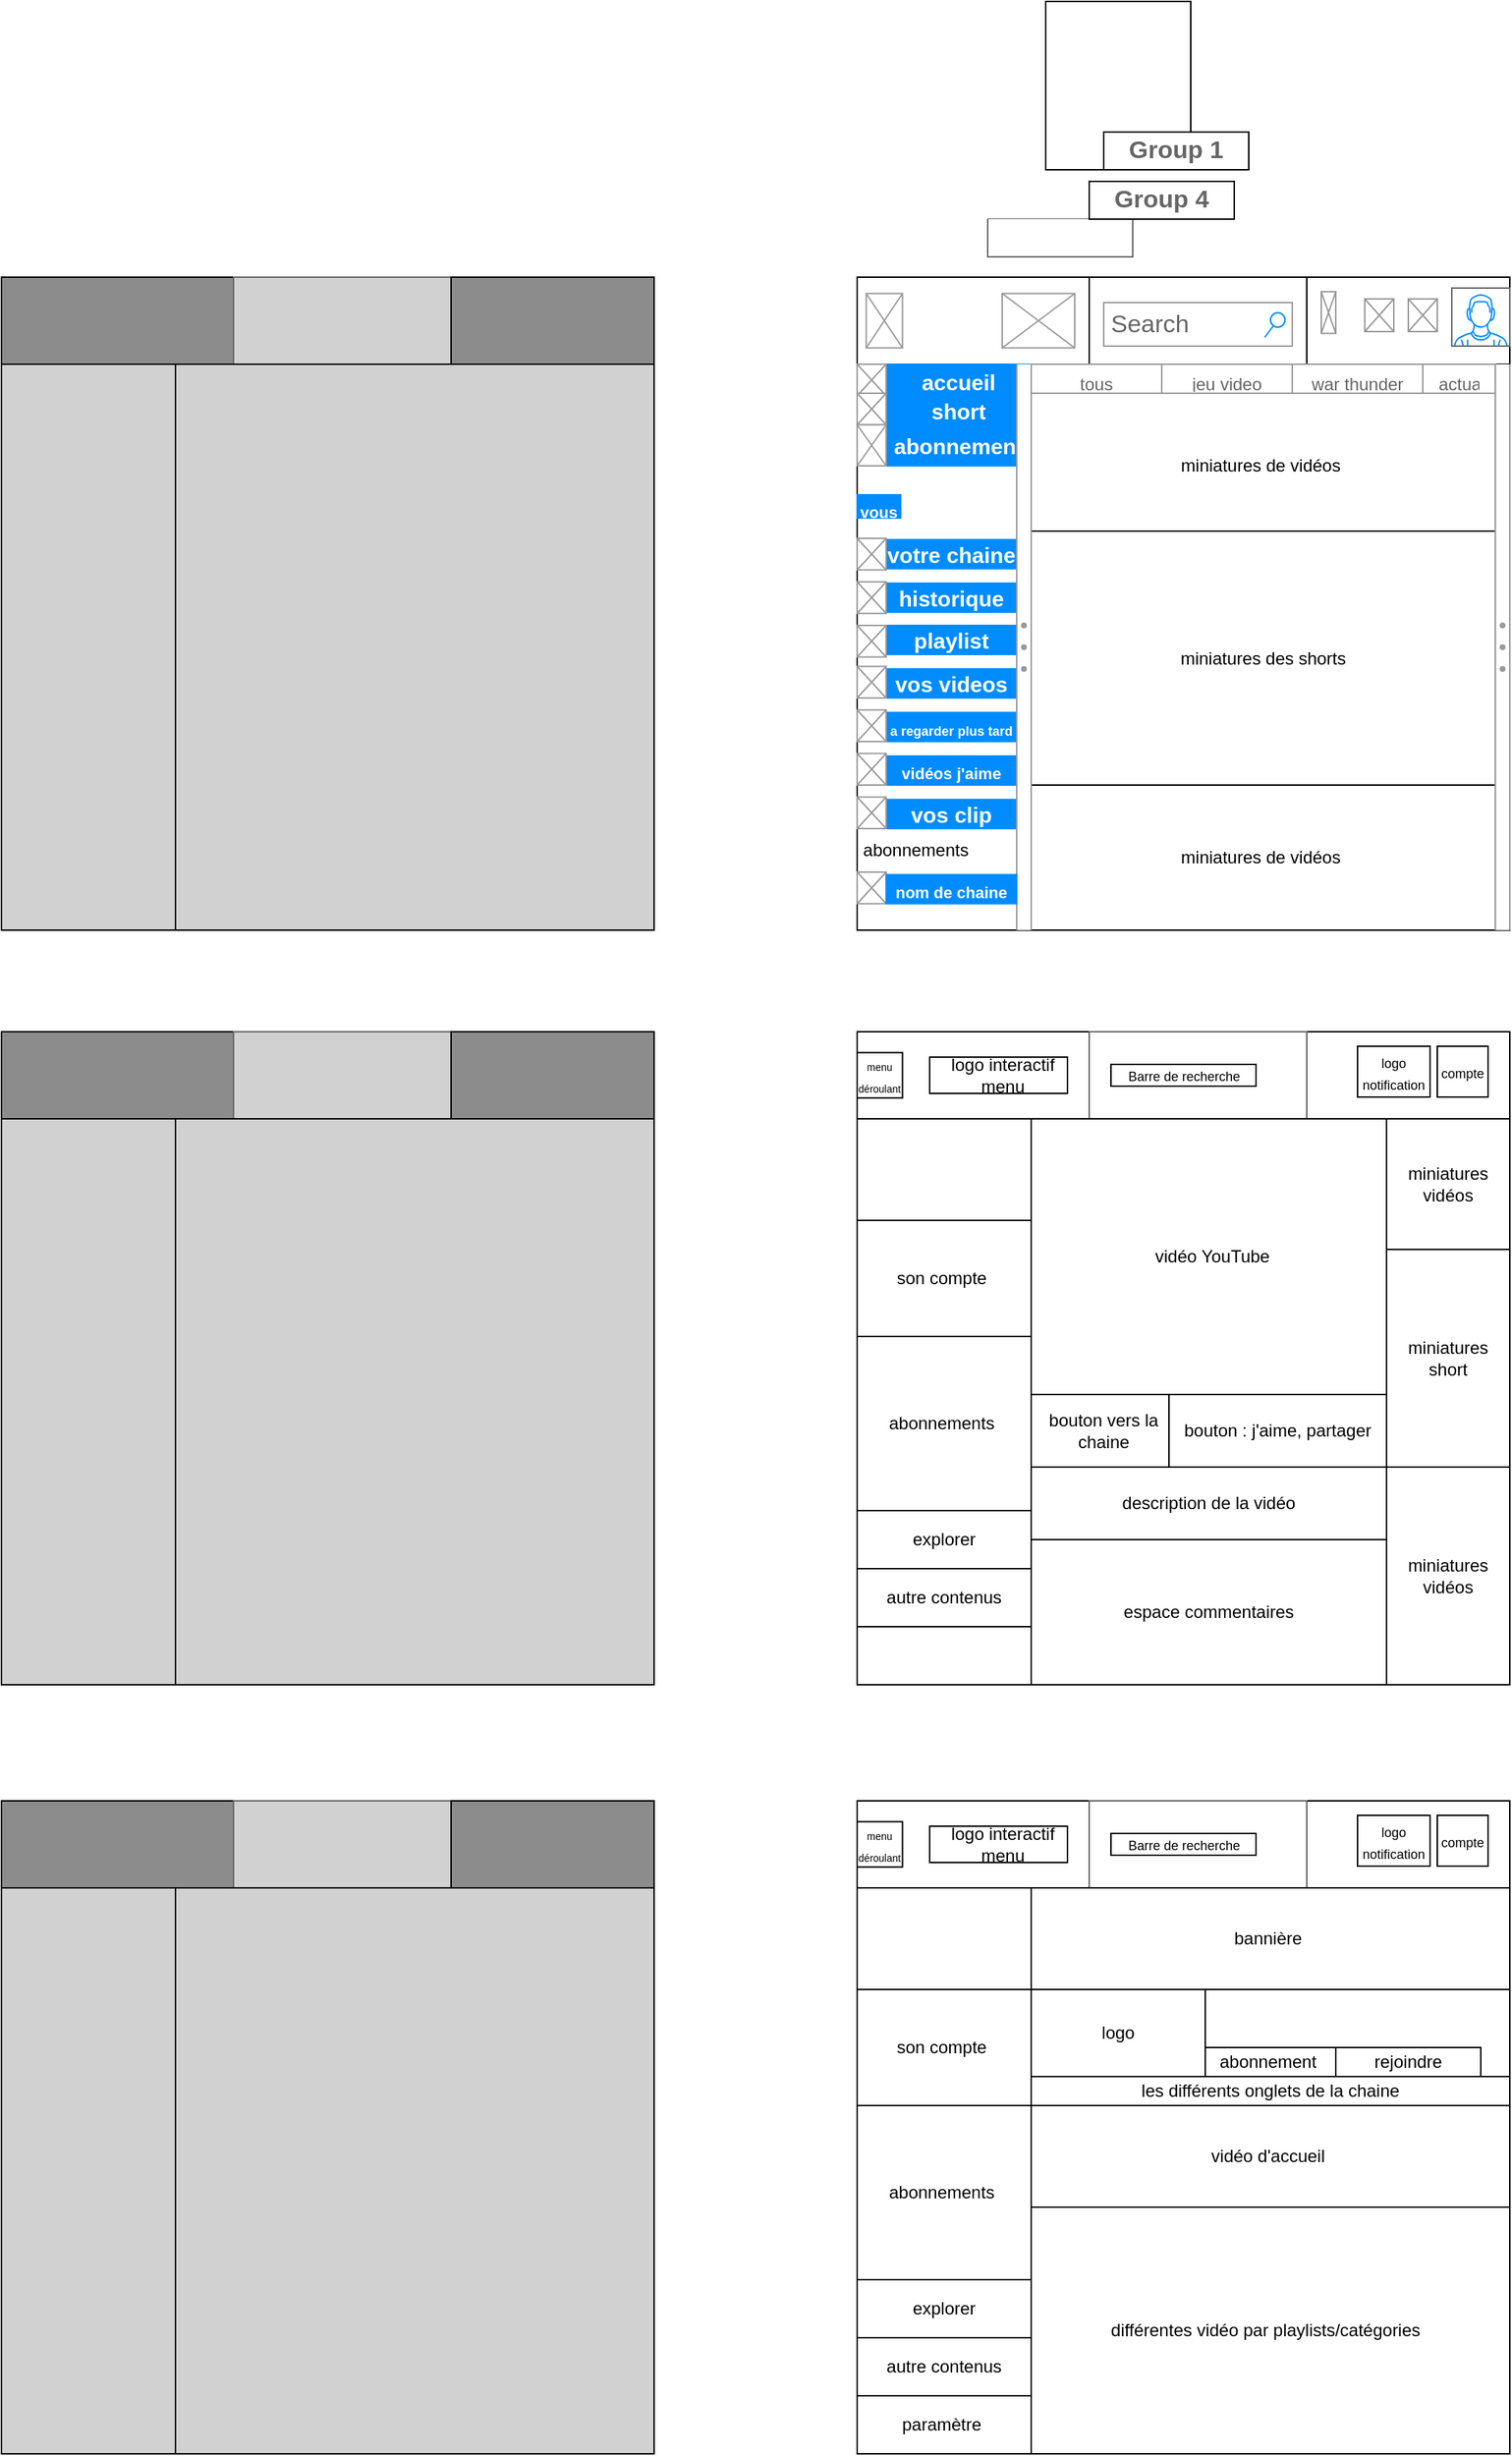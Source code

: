 <mxfile version="24.7.14">
  <diagram name="Page-1" id="2QMQMIxGHD4lNl_RSzvD">
    <mxGraphModel dx="1510" dy="1524" grid="1" gridSize="10" guides="1" tooltips="1" connect="1" arrows="1" fold="1" page="1" pageScale="1" pageWidth="827" pageHeight="1169" math="0" shadow="0">
      <root>
        <mxCell id="0" />
        <mxCell id="1" parent="0" />
        <mxCell id="LP4Zm8nX6KeP2Kf99gxL-1" value="" style="whiteSpace=wrap;html=1;aspect=fixed;" parent="1" vertex="1">
          <mxGeometry x="-800" y="30" width="450" height="450" as="geometry" />
        </mxCell>
        <mxCell id="LP4Zm8nX6KeP2Kf99gxL-2" value="" style="rounded=0;whiteSpace=wrap;html=1;gradientColor=none;fillColor=#D1D1D1;" parent="1" vertex="1">
          <mxGeometry x="-800" y="90" width="120" height="390" as="geometry" />
        </mxCell>
        <mxCell id="LP4Zm8nX6KeP2Kf99gxL-5" value="" style="rounded=0;whiteSpace=wrap;html=1;fillColor=#8C8C8C;" parent="1" vertex="1">
          <mxGeometry x="-800" y="30" width="160" height="60" as="geometry" />
        </mxCell>
        <mxCell id="LP4Zm8nX6KeP2Kf99gxL-6" value="" style="rounded=0;whiteSpace=wrap;html=1;fillColor=#D1D1D1;fontColor=#333333;strokeColor=#666666;" parent="1" vertex="1">
          <mxGeometry x="-640" y="30" width="150" height="60" as="geometry" />
        </mxCell>
        <mxCell id="LP4Zm8nX6KeP2Kf99gxL-7" value="" style="rounded=0;whiteSpace=wrap;html=1;fillColor=#8C8C8C;" parent="1" vertex="1">
          <mxGeometry x="-490" y="30" width="140" height="60" as="geometry" />
        </mxCell>
        <mxCell id="LP4Zm8nX6KeP2Kf99gxL-11" value="" style="rounded=0;whiteSpace=wrap;html=1;rotation=90;fillColor=#D1D1D1;" parent="1" vertex="1">
          <mxGeometry x="-710" y="120" width="390" height="330" as="geometry" />
        </mxCell>
        <mxCell id="LP4Zm8nX6KeP2Kf99gxL-12" value="" style="whiteSpace=wrap;html=1;aspect=fixed;" parent="1" vertex="1">
          <mxGeometry x="-210" y="30" width="450" height="450" as="geometry" />
        </mxCell>
        <mxCell id="LP4Zm8nX6KeP2Kf99gxL-14" value="" style="rounded=0;whiteSpace=wrap;html=1;" parent="1" vertex="1">
          <mxGeometry x="-210" y="90" width="120" height="390" as="geometry" />
        </mxCell>
        <mxCell id="LP4Zm8nX6KeP2Kf99gxL-15" value="" style="rounded=0;whiteSpace=wrap;html=1;fillColor=#FFFFFF;" parent="1" vertex="1">
          <mxGeometry x="-210" y="30" width="160" height="60" as="geometry" />
        </mxCell>
        <mxCell id="LP4Zm8nX6KeP2Kf99gxL-16" value="" style="rounded=0;whiteSpace=wrap;html=1;fillColor=#FFFFFF;" parent="1" vertex="1">
          <mxGeometry x="100" y="30" width="140" height="60" as="geometry" />
        </mxCell>
        <mxCell id="LP4Zm8nX6KeP2Kf99gxL-38" value="catégorie de vidéos&amp;nbsp;" style="rounded=0;whiteSpace=wrap;html=1;" parent="1" vertex="1">
          <mxGeometry x="-90" y="90" width="320" height="20" as="geometry" />
        </mxCell>
        <mxCell id="LP4Zm8nX6KeP2Kf99gxL-41" value="miniatures de vidéos&amp;nbsp;" style="rounded=0;whiteSpace=wrap;html=1;" parent="1" vertex="1">
          <mxGeometry x="-90" y="110" width="320" height="100" as="geometry" />
        </mxCell>
        <mxCell id="LP4Zm8nX6KeP2Kf99gxL-42" value="miniatures des shorts" style="rounded=0;whiteSpace=wrap;html=1;" parent="1" vertex="1">
          <mxGeometry x="-90" y="205" width="320" height="175" as="geometry" />
        </mxCell>
        <mxCell id="LP4Zm8nX6KeP2Kf99gxL-43" value="miniatures de vidéos&amp;nbsp;" style="rounded=0;whiteSpace=wrap;html=1;" parent="1" vertex="1">
          <mxGeometry x="-90" y="380" width="320" height="100" as="geometry" />
        </mxCell>
        <mxCell id="LP4Zm8nX6KeP2Kf99gxL-44" value="" style="whiteSpace=wrap;html=1;aspect=fixed;" parent="1" vertex="1">
          <mxGeometry x="-800" y="550" width="450" height="450" as="geometry" />
        </mxCell>
        <mxCell id="LP4Zm8nX6KeP2Kf99gxL-45" value="" style="rounded=0;whiteSpace=wrap;html=1;gradientColor=none;fillColor=#D1D1D1;" parent="1" vertex="1">
          <mxGeometry x="-800" y="610" width="120" height="390" as="geometry" />
        </mxCell>
        <mxCell id="LP4Zm8nX6KeP2Kf99gxL-46" value="" style="rounded=0;whiteSpace=wrap;html=1;fillColor=#8C8C8C;" parent="1" vertex="1">
          <mxGeometry x="-800" y="550" width="160" height="60" as="geometry" />
        </mxCell>
        <mxCell id="LP4Zm8nX6KeP2Kf99gxL-47" value="" style="rounded=0;whiteSpace=wrap;html=1;fillColor=#D1D1D1;fontColor=#333333;strokeColor=#666666;" parent="1" vertex="1">
          <mxGeometry x="-640" y="550" width="150" height="60" as="geometry" />
        </mxCell>
        <mxCell id="LP4Zm8nX6KeP2Kf99gxL-48" value="" style="rounded=0;whiteSpace=wrap;html=1;fillColor=#8C8C8C;" parent="1" vertex="1">
          <mxGeometry x="-490" y="550" width="140" height="60" as="geometry" />
        </mxCell>
        <mxCell id="LP4Zm8nX6KeP2Kf99gxL-50" value="" style="rounded=0;whiteSpace=wrap;html=1;rotation=90;fillColor=#D1D1D1;" parent="1" vertex="1">
          <mxGeometry x="-710" y="640" width="390" height="330" as="geometry" />
        </mxCell>
        <mxCell id="LP4Zm8nX6KeP2Kf99gxL-72" value="" style="whiteSpace=wrap;html=1;aspect=fixed;" parent="1" vertex="1">
          <mxGeometry x="-210" y="550" width="450" height="450" as="geometry" />
        </mxCell>
        <mxCell id="LP4Zm8nX6KeP2Kf99gxL-73" value="" style="rounded=0;whiteSpace=wrap;html=1;" parent="1" vertex="1">
          <mxGeometry x="-210" y="610" width="120" height="390" as="geometry" />
        </mxCell>
        <mxCell id="LP4Zm8nX6KeP2Kf99gxL-74" value="" style="rounded=0;whiteSpace=wrap;html=1;fillColor=#FFFFFF;" parent="1" vertex="1">
          <mxGeometry x="-210" y="550" width="160" height="60" as="geometry" />
        </mxCell>
        <mxCell id="LP4Zm8nX6KeP2Kf99gxL-75" value="" style="rounded=0;whiteSpace=wrap;html=1;fillColor=#FFFFFF;" parent="1" vertex="1">
          <mxGeometry x="100" y="550" width="140" height="60" as="geometry" />
        </mxCell>
        <mxCell id="LP4Zm8nX6KeP2Kf99gxL-76" value="" style="rounded=0;whiteSpace=wrap;html=1;fillColor=#FFFFFF;fontColor=#333333;strokeColor=#666666;" parent="1" vertex="1">
          <mxGeometry x="-50" y="550" width="150" height="60" as="geometry" />
        </mxCell>
        <mxCell id="LP4Zm8nX6KeP2Kf99gxL-77" value="" style="verticalLabelPosition=bottom;verticalAlign=top;html=1;shape=mxgraph.basic.rect;fillColor2=none;strokeWidth=1;size=20;indent=5;fontStyle=1" parent="1" vertex="1">
          <mxGeometry x="-35" y="572.5" width="100" height="15" as="geometry" />
        </mxCell>
        <mxCell id="LP4Zm8nX6KeP2Kf99gxL-78" value="&lt;font style=&quot;font-size: 9px;&quot;&gt;Barre de recherche&lt;/font&gt;" style="text;html=1;align=center;verticalAlign=middle;resizable=0;points=[];autosize=1;strokeColor=none;fillColor=none;" parent="1" vertex="1">
          <mxGeometry x="-35" y="565" width="100" height="30" as="geometry" />
        </mxCell>
        <mxCell id="LP4Zm8nX6KeP2Kf99gxL-79" value="" style="verticalLabelPosition=bottom;verticalAlign=top;html=1;shape=mxgraph.basic.rect;fillColor2=none;strokeWidth=1;size=9.3;indent=5;" parent="1" vertex="1">
          <mxGeometry x="-160" y="567.5" width="95" height="25" as="geometry" />
        </mxCell>
        <mxCell id="LP4Zm8nX6KeP2Kf99gxL-80" value="logo interactif&lt;div&gt;menu&lt;/div&gt;" style="text;html=1;align=center;verticalAlign=middle;resizable=0;points=[];autosize=1;strokeColor=none;fillColor=none;" parent="1" vertex="1">
          <mxGeometry x="-155" y="560" width="90" height="40" as="geometry" />
        </mxCell>
        <mxCell id="LP4Zm8nX6KeP2Kf99gxL-81" value="&lt;font style=&quot;font-size: 9px;&quot;&gt;logo notification&lt;/font&gt;" style="rounded=0;whiteSpace=wrap;html=1;" parent="1" vertex="1">
          <mxGeometry x="135" y="560" width="50" height="35" as="geometry" />
        </mxCell>
        <mxCell id="LP4Zm8nX6KeP2Kf99gxL-82" value="&lt;font style=&quot;font-size: 9px;&quot;&gt;compte&lt;/font&gt;" style="whiteSpace=wrap;html=1;aspect=fixed;" parent="1" vertex="1">
          <mxGeometry x="190" y="560" width="35" height="35" as="geometry" />
        </mxCell>
        <mxCell id="LP4Zm8nX6KeP2Kf99gxL-83" value="&lt;font style=&quot;font-size: 7px;&quot;&gt;menu déroulant&lt;/font&gt;" style="whiteSpace=wrap;html=1;aspect=fixed;" parent="1" vertex="1">
          <mxGeometry x="-210" y="564.38" width="31.25" height="31.25" as="geometry" />
        </mxCell>
        <mxCell id="LP4Zm8nX6KeP2Kf99gxL-84" value="son compte&amp;nbsp;" style="rounded=0;whiteSpace=wrap;html=1;" parent="1" vertex="1">
          <mxGeometry x="-210" y="680" width="120" height="80" as="geometry" />
        </mxCell>
        <mxCell id="LP4Zm8nX6KeP2Kf99gxL-85" value="abonnements&amp;nbsp;" style="whiteSpace=wrap;html=1;aspect=fixed;" parent="1" vertex="1">
          <mxGeometry x="-210" y="760" width="120" height="120" as="geometry" />
        </mxCell>
        <mxCell id="LP4Zm8nX6KeP2Kf99gxL-86" value="explorer" style="rounded=0;whiteSpace=wrap;html=1;" parent="1" vertex="1">
          <mxGeometry x="-210" y="880" width="120" height="40" as="geometry" />
        </mxCell>
        <mxCell id="LP4Zm8nX6KeP2Kf99gxL-87" value="autre contenus" style="rounded=0;whiteSpace=wrap;html=1;" parent="1" vertex="1">
          <mxGeometry x="-210" y="920" width="120" height="40" as="geometry" />
        </mxCell>
        <mxCell id="LP4Zm8nX6KeP2Kf99gxL-89" value="vidéo YouTube" style="rounded=0;whiteSpace=wrap;html=1;" parent="1" vertex="1">
          <mxGeometry x="-90" y="610" width="250" height="190" as="geometry" />
        </mxCell>
        <mxCell id="LP4Zm8nX6KeP2Kf99gxL-90" value="miniatures&lt;div&gt;short&lt;/div&gt;" style="rounded=0;whiteSpace=wrap;html=1;" parent="1" vertex="1">
          <mxGeometry x="155" y="700" width="85" height="150" as="geometry" />
        </mxCell>
        <mxCell id="LP4Zm8nX6KeP2Kf99gxL-91" value="miniatures&lt;div&gt;vidéos&lt;/div&gt;" style="rounded=0;whiteSpace=wrap;html=1;" parent="1" vertex="1">
          <mxGeometry x="155" y="850" width="85" height="150" as="geometry" />
        </mxCell>
        <mxCell id="LP4Zm8nX6KeP2Kf99gxL-93" value="espace commentaires" style="rounded=0;whiteSpace=wrap;html=1;" parent="1" vertex="1">
          <mxGeometry x="-90" y="900" width="245" height="100" as="geometry" />
        </mxCell>
        <mxCell id="LP4Zm8nX6KeP2Kf99gxL-94" value="description de la vidéo" style="rounded=0;whiteSpace=wrap;html=1;" parent="1" vertex="1">
          <mxGeometry x="-90" y="850" width="245" height="50" as="geometry" />
        </mxCell>
        <mxCell id="LP4Zm8nX6KeP2Kf99gxL-95" value="miniatures&lt;div&gt;vidéos&lt;/div&gt;" style="rounded=0;whiteSpace=wrap;html=1;" parent="1" vertex="1">
          <mxGeometry x="155" y="610" width="85" height="90" as="geometry" />
        </mxCell>
        <mxCell id="LP4Zm8nX6KeP2Kf99gxL-96" value="bouton vers la chaine" style="rounded=0;whiteSpace=wrap;html=1;" parent="1" vertex="1">
          <mxGeometry x="-90" y="800" width="100" height="50" as="geometry" />
        </mxCell>
        <mxCell id="LP4Zm8nX6KeP2Kf99gxL-97" value="bouton : j&#39;aime, partager" style="rounded=0;whiteSpace=wrap;html=1;" parent="1" vertex="1">
          <mxGeometry x="5" y="800" width="150" height="50" as="geometry" />
        </mxCell>
        <mxCell id="LP4Zm8nX6KeP2Kf99gxL-100" value="" style="whiteSpace=wrap;html=1;aspect=fixed;" parent="1" vertex="1">
          <mxGeometry x="-800" y="1080" width="450" height="450" as="geometry" />
        </mxCell>
        <mxCell id="LP4Zm8nX6KeP2Kf99gxL-101" value="" style="rounded=0;whiteSpace=wrap;html=1;gradientColor=none;fillColor=#D1D1D1;" parent="1" vertex="1">
          <mxGeometry x="-800" y="1140" width="120" height="390" as="geometry" />
        </mxCell>
        <mxCell id="LP4Zm8nX6KeP2Kf99gxL-102" value="" style="rounded=0;whiteSpace=wrap;html=1;fillColor=#8C8C8C;" parent="1" vertex="1">
          <mxGeometry x="-800" y="1080" width="160" height="60" as="geometry" />
        </mxCell>
        <mxCell id="LP4Zm8nX6KeP2Kf99gxL-103" value="" style="rounded=0;whiteSpace=wrap;html=1;fillColor=#D1D1D1;fontColor=#333333;strokeColor=#666666;" parent="1" vertex="1">
          <mxGeometry x="-640" y="1080" width="150" height="60" as="geometry" />
        </mxCell>
        <mxCell id="LP4Zm8nX6KeP2Kf99gxL-104" value="" style="rounded=0;whiteSpace=wrap;html=1;fillColor=#8C8C8C;" parent="1" vertex="1">
          <mxGeometry x="-490" y="1080" width="140" height="60" as="geometry" />
        </mxCell>
        <mxCell id="LP4Zm8nX6KeP2Kf99gxL-105" value="" style="rounded=0;whiteSpace=wrap;html=1;rotation=90;fillColor=#D1D1D1;" parent="1" vertex="1">
          <mxGeometry x="-710" y="1170" width="390" height="330" as="geometry" />
        </mxCell>
        <mxCell id="LP4Zm8nX6KeP2Kf99gxL-106" value="" style="whiteSpace=wrap;html=1;aspect=fixed;" parent="1" vertex="1">
          <mxGeometry x="-210" y="1080" width="450" height="450" as="geometry" />
        </mxCell>
        <mxCell id="LP4Zm8nX6KeP2Kf99gxL-107" value="" style="rounded=0;whiteSpace=wrap;html=1;" parent="1" vertex="1">
          <mxGeometry x="-210" y="1140" width="120" height="390" as="geometry" />
        </mxCell>
        <mxCell id="LP4Zm8nX6KeP2Kf99gxL-108" value="" style="rounded=0;whiteSpace=wrap;html=1;fillColor=#FFFFFF;" parent="1" vertex="1">
          <mxGeometry x="-210" y="1080" width="160" height="60" as="geometry" />
        </mxCell>
        <mxCell id="LP4Zm8nX6KeP2Kf99gxL-109" value="" style="rounded=0;whiteSpace=wrap;html=1;fillColor=#FFFFFF;" parent="1" vertex="1">
          <mxGeometry x="100" y="1080" width="140" height="60" as="geometry" />
        </mxCell>
        <mxCell id="LP4Zm8nX6KeP2Kf99gxL-110" value="" style="rounded=0;whiteSpace=wrap;html=1;fillColor=#FFFFFF;fontColor=#333333;strokeColor=#666666;" parent="1" vertex="1">
          <mxGeometry x="-50" y="1080" width="150" height="60" as="geometry" />
        </mxCell>
        <mxCell id="LP4Zm8nX6KeP2Kf99gxL-111" value="" style="verticalLabelPosition=bottom;verticalAlign=top;html=1;shape=mxgraph.basic.rect;fillColor2=none;strokeWidth=1;size=20;indent=5;fontStyle=1" parent="1" vertex="1">
          <mxGeometry x="-35" y="1102.5" width="100" height="15" as="geometry" />
        </mxCell>
        <mxCell id="LP4Zm8nX6KeP2Kf99gxL-112" value="&lt;font style=&quot;font-size: 9px;&quot;&gt;Barre de recherche&lt;/font&gt;" style="text;html=1;align=center;verticalAlign=middle;resizable=0;points=[];autosize=1;strokeColor=none;fillColor=none;" parent="1" vertex="1">
          <mxGeometry x="-35" y="1095" width="100" height="30" as="geometry" />
        </mxCell>
        <mxCell id="LP4Zm8nX6KeP2Kf99gxL-113" value="" style="verticalLabelPosition=bottom;verticalAlign=top;html=1;shape=mxgraph.basic.rect;fillColor2=none;strokeWidth=1;size=9.3;indent=5;" parent="1" vertex="1">
          <mxGeometry x="-160" y="1097.5" width="95" height="25" as="geometry" />
        </mxCell>
        <mxCell id="LP4Zm8nX6KeP2Kf99gxL-114" value="logo interactif&lt;div&gt;menu&lt;/div&gt;" style="text;html=1;align=center;verticalAlign=middle;resizable=0;points=[];autosize=1;strokeColor=none;fillColor=none;" parent="1" vertex="1">
          <mxGeometry x="-155" y="1090" width="90" height="40" as="geometry" />
        </mxCell>
        <mxCell id="LP4Zm8nX6KeP2Kf99gxL-115" value="&lt;font style=&quot;font-size: 9px;&quot;&gt;logo notification&lt;/font&gt;" style="rounded=0;whiteSpace=wrap;html=1;" parent="1" vertex="1">
          <mxGeometry x="135" y="1090" width="50" height="35" as="geometry" />
        </mxCell>
        <mxCell id="LP4Zm8nX6KeP2Kf99gxL-116" value="&lt;font style=&quot;font-size: 9px;&quot;&gt;compte&lt;/font&gt;" style="whiteSpace=wrap;html=1;aspect=fixed;" parent="1" vertex="1">
          <mxGeometry x="190" y="1090" width="35" height="35" as="geometry" />
        </mxCell>
        <mxCell id="LP4Zm8nX6KeP2Kf99gxL-117" value="&lt;font style=&quot;font-size: 7px;&quot;&gt;menu déroulant&lt;/font&gt;" style="whiteSpace=wrap;html=1;aspect=fixed;" parent="1" vertex="1">
          <mxGeometry x="-210" y="1094.38" width="31.25" height="31.25" as="geometry" />
        </mxCell>
        <mxCell id="LP4Zm8nX6KeP2Kf99gxL-118" value="son compte&amp;nbsp;" style="rounded=0;whiteSpace=wrap;html=1;" parent="1" vertex="1">
          <mxGeometry x="-210" y="1210" width="120" height="80" as="geometry" />
        </mxCell>
        <mxCell id="LP4Zm8nX6KeP2Kf99gxL-119" value="abonnements&amp;nbsp;" style="whiteSpace=wrap;html=1;aspect=fixed;" parent="1" vertex="1">
          <mxGeometry x="-210" y="1290" width="120" height="120" as="geometry" />
        </mxCell>
        <mxCell id="LP4Zm8nX6KeP2Kf99gxL-120" value="explorer" style="rounded=0;whiteSpace=wrap;html=1;" parent="1" vertex="1">
          <mxGeometry x="-210" y="1410" width="120" height="40" as="geometry" />
        </mxCell>
        <mxCell id="LP4Zm8nX6KeP2Kf99gxL-121" value="autre contenus" style="rounded=0;whiteSpace=wrap;html=1;" parent="1" vertex="1">
          <mxGeometry x="-210" y="1450" width="120" height="40" as="geometry" />
        </mxCell>
        <mxCell id="LP4Zm8nX6KeP2Kf99gxL-126" value="paramètre&amp;nbsp;" style="rounded=0;whiteSpace=wrap;html=1;" parent="1" vertex="1">
          <mxGeometry x="-210" y="1490" width="120" height="40" as="geometry" />
        </mxCell>
        <mxCell id="LP4Zm8nX6KeP2Kf99gxL-127" value="bannière&amp;nbsp;" style="rounded=0;whiteSpace=wrap;html=1;" parent="1" vertex="1">
          <mxGeometry x="-90" y="1140" width="330" height="70" as="geometry" />
        </mxCell>
        <mxCell id="LP4Zm8nX6KeP2Kf99gxL-129" value="les différents onglets de la chaine" style="rounded=0;whiteSpace=wrap;html=1;" parent="1" vertex="1">
          <mxGeometry x="-90" y="1270" width="330" height="20" as="geometry" />
        </mxCell>
        <mxCell id="LP4Zm8nX6KeP2Kf99gxL-130" value="logo" style="rounded=0;whiteSpace=wrap;html=1;" parent="1" vertex="1">
          <mxGeometry x="-90" y="1210" width="120" height="60" as="geometry" />
        </mxCell>
        <mxCell id="LP4Zm8nX6KeP2Kf99gxL-131" value="abonnement&amp;nbsp;" style="rounded=0;whiteSpace=wrap;html=1;" parent="1" vertex="1">
          <mxGeometry x="30" y="1250" width="90" height="20" as="geometry" />
        </mxCell>
        <mxCell id="LP4Zm8nX6KeP2Kf99gxL-132" value="rejoindre" style="rounded=0;whiteSpace=wrap;html=1;" parent="1" vertex="1">
          <mxGeometry x="120" y="1250" width="100" height="20" as="geometry" />
        </mxCell>
        <mxCell id="LP4Zm8nX6KeP2Kf99gxL-133" value="vidéo d&#39;accueil&amp;nbsp;" style="rounded=0;whiteSpace=wrap;html=1;" parent="1" vertex="1">
          <mxGeometry x="-90" y="1290" width="330" height="70" as="geometry" />
        </mxCell>
        <mxCell id="LP4Zm8nX6KeP2Kf99gxL-134" value="différentes vidéo par playlists/catégories&amp;nbsp;&amp;nbsp;" style="rounded=0;whiteSpace=wrap;html=1;" parent="1" vertex="1">
          <mxGeometry x="-90" y="1360" width="330" height="170" as="geometry" />
        </mxCell>
        <mxCell id="bbS5zY25WBhdVsbewWJz-2" value="" style="verticalLabelPosition=bottom;shadow=0;dashed=0;align=center;html=1;verticalAlign=top;strokeWidth=1;shape=mxgraph.mockup.containers.userMale;strokeColor=#666666;strokeColor2=#008cff;" vertex="1" parent="1">
          <mxGeometry x="200" y="37.5" width="40" height="40" as="geometry" />
        </mxCell>
        <mxCell id="bbS5zY25WBhdVsbewWJz-3" value="" style="verticalLabelPosition=bottom;shadow=0;dashed=0;align=center;html=1;verticalAlign=top;strokeWidth=1;shape=mxgraph.mockup.graphics.simpleIcon;strokeColor=#999999;" vertex="1" parent="1">
          <mxGeometry x="170" y="45" width="20" height="22.5" as="geometry" />
        </mxCell>
        <mxCell id="bbS5zY25WBhdVsbewWJz-4" value="" style="verticalLabelPosition=bottom;shadow=0;dashed=0;align=center;html=1;verticalAlign=top;strokeWidth=1;shape=mxgraph.mockup.graphics.simpleIcon;strokeColor=#999999;" vertex="1" parent="1">
          <mxGeometry x="140" y="45" width="20" height="22.5" as="geometry" />
        </mxCell>
        <mxCell id="bbS5zY25WBhdVsbewWJz-5" value="" style="verticalLabelPosition=bottom;shadow=0;dashed=0;align=center;html=1;verticalAlign=top;strokeWidth=1;shape=mxgraph.mockup.graphics.simpleIcon;strokeColor=#999999;" vertex="1" parent="1">
          <mxGeometry x="110" y="40" width="10" height="28.75" as="geometry" />
        </mxCell>
        <mxCell id="bbS5zY25WBhdVsbewWJz-6" value="" style="verticalLabelPosition=bottom;shadow=0;dashed=0;align=center;html=1;verticalAlign=top;strokeWidth=1;shape=mxgraph.mockup.forms.splitter;strokeColor=#999999;direction=north;" vertex="1" parent="1">
          <mxGeometry x="230" y="90" width="10" height="390" as="geometry" />
        </mxCell>
        <mxCell id="bbS5zY25WBhdVsbewWJz-9" value="Search" style="strokeWidth=1;shadow=0;dashed=0;align=center;html=1;shape=mxgraph.mockup.forms.searchBox;strokeColor=#999999;mainText=;strokeColor2=#008cff;fontColor=#666666;fontSize=17;align=left;spacingLeft=3;whiteSpace=wrap;" vertex="1" parent="1">
          <mxGeometry x="-40" y="47.5" width="130" height="30" as="geometry" />
        </mxCell>
        <mxCell id="bbS5zY25WBhdVsbewWJz-10" value="" style="verticalLabelPosition=bottom;shadow=0;dashed=0;align=center;html=1;verticalAlign=top;strokeWidth=1;shape=mxgraph.mockup.graphics.simpleIcon;strokeColor=#999999;" vertex="1" parent="1">
          <mxGeometry x="-110" y="41.25" width="50" height="37.5" as="geometry" />
        </mxCell>
        <mxCell id="bbS5zY25WBhdVsbewWJz-11" value="" style="verticalLabelPosition=bottom;shadow=0;dashed=0;align=center;html=1;verticalAlign=top;strokeWidth=1;shape=mxgraph.mockup.graphics.simpleIcon;strokeColor=#999999;" vertex="1" parent="1">
          <mxGeometry x="-203.75" y="41.25" width="25" height="37.5" as="geometry" />
        </mxCell>
        <mxCell id="bbS5zY25WBhdVsbewWJz-12" value="" style="swimlane;strokeColor=#666666;swimlaneFillColor=#FFFFFF;fillColor=#ffffff;fontColor=#008CFF;fontStyle=0;childLayout=stackLayout;horizontal=1;startSize=0;horizontalStack=0;resizeParent=1;resizeParentMax=0;resizeLast=0;collapsible=0;marginBottom=0;whiteSpace=wrap;html=1;fontSize=17;" vertex="1" parent="1">
          <mxGeometry x="-120" y="-10" width="100" height="26" as="geometry" />
        </mxCell>
        <mxCell id="bbS5zY25WBhdVsbewWJz-15" value="&lt;font style=&quot;vertical-align: inherit;&quot;&gt;&lt;font style=&quot;vertical-align: inherit;&quot;&gt;&lt;font style=&quot;vertical-align: inherit;&quot;&gt;&lt;font style=&quot;vertical-align: inherit; font-size: 15px;&quot;&gt;accueil&lt;/font&gt;&lt;/font&gt;&lt;/font&gt;&lt;/font&gt;" style="text;spacing=0;strokeColor=#008CFF;align=center;verticalAlign=middle;overflow=hidden;points=[[0,0.5],[1,0.5]];portConstraint=eastwest;rotatable=0;whiteSpace=wrap;html=1;rSize=5;fillColor=#008CFF;fontStyle=1;fontColor=#ffffff;fontSize=17;" vertex="1" parent="1">
          <mxGeometry x="-190" y="90" width="100" height="26" as="geometry" />
        </mxCell>
        <mxCell id="bbS5zY25WBhdVsbewWJz-16" value="" style="text;spacing=0;strokeColor=inherit;align=center;verticalAlign=middle;overflow=hidden;points=[[0,0.5],[1,0.5]];portConstraint=eastwest;rotatable=0;whiteSpace=wrap;html=1;fillColor=inherit;fontStyle=1;fontColor=#666666;fontSize=17;" vertex="1" parent="1">
          <mxGeometry x="-80" y="-160" width="100" height="116" as="geometry" />
        </mxCell>
        <mxCell id="bbS5zY25WBhdVsbewWJz-18" value="&lt;font style=&quot;vertical-align: inherit;&quot;&gt;&lt;font style=&quot;vertical-align: inherit; font-size: 15px;&quot;&gt;short&lt;/font&gt;&lt;/font&gt;" style="text;spacing=0;strokeColor=#008CFF;align=center;verticalAlign=middle;overflow=hidden;points=[[0,0.5],[1,0.5]];portConstraint=eastwest;rotatable=0;whiteSpace=wrap;html=1;rSize=5;fillColor=#008CFF;fontStyle=1;fontColor=#ffffff;fontSize=17;" vertex="1" parent="1">
          <mxGeometry x="-190" y="110" width="100" height="26" as="geometry" />
        </mxCell>
        <mxCell id="bbS5zY25WBhdVsbewWJz-19" value="&lt;font style=&quot;vertical-align: inherit; font-size: 15px;&quot;&gt;&lt;font style=&quot;vertical-align: inherit; font-size: 15px;&quot;&gt;&lt;font style=&quot;vertical-align: inherit; font-size: 15px;&quot;&gt;&lt;font style=&quot;vertical-align: inherit; font-size: 15px;&quot;&gt;abonnement&lt;/font&gt;&lt;/font&gt;&lt;/font&gt;&lt;/font&gt;" style="text;spacing=0;strokeColor=#008CFF;align=center;verticalAlign=middle;overflow=hidden;points=[[0,0.5],[1,0.5]];portConstraint=eastwest;rotatable=0;whiteSpace=wrap;html=1;rSize=5;fillColor=#008CFF;fontStyle=1;fontColor=#ffffff;fontSize=17;" vertex="1" parent="1">
          <mxGeometry x="-190" y="134" width="100" height="26" as="geometry" />
        </mxCell>
        <mxCell id="bbS5zY25WBhdVsbewWJz-20" value="" style="swimlane;shape=mxgraph.bootstrap.anchor;strokeColor=#999999;fillColor=#ffffff;fontColor=#666666;childLayout=stackLayout;horizontal=0;startSize=0;horizontalStack=1;resizeParent=1;resizeParentMax=0;resizeLast=0;collapsible=0;marginBottom=0;whiteSpace=wrap;html=1;" vertex="1" parent="1">
          <mxGeometry x="-90" y="90" width="320" height="20" as="geometry" />
        </mxCell>
        <mxCell id="bbS5zY25WBhdVsbewWJz-21" value="&lt;font style=&quot;font-size: 12px;&quot;&gt;tous&lt;/font&gt;" style="text;strokeColor=inherit;align=center;verticalAlign=middle;spacingLeft=10;spacingRight=10;overflow=hidden;points=[[0,0.5],[1,0.5]];portConstraint=eastwest;rotatable=0;whiteSpace=wrap;html=1;fillColor=inherit;fontColor=inherit;fontSize=17;" vertex="1" parent="bbS5zY25WBhdVsbewWJz-20">
          <mxGeometry width="90" height="20" as="geometry" />
        </mxCell>
        <mxCell id="bbS5zY25WBhdVsbewWJz-22" value="&lt;font style=&quot;font-size: 12px;&quot;&gt;jeu video&lt;/font&gt;" style="text;strokeColor=inherit;align=center;verticalAlign=middle;spacingLeft=10;spacingRight=10;overflow=hidden;points=[[0,0.5],[1,0.5]];portConstraint=eastwest;rotatable=0;whiteSpace=wrap;html=1;fillColor=inherit;fontColor=inherit;fontSize=17;" vertex="1" parent="bbS5zY25WBhdVsbewWJz-20">
          <mxGeometry x="90" width="90" height="20" as="geometry" />
        </mxCell>
        <mxCell id="bbS5zY25WBhdVsbewWJz-23" value="&lt;font style=&quot;font-size: 12px;&quot;&gt;war thunder&lt;/font&gt;" style="text;strokeColor=inherit;align=center;verticalAlign=middle;spacingLeft=10;spacingRight=10;overflow=hidden;points=[[0,0.5],[1,0.5]];portConstraint=eastwest;rotatable=0;whiteSpace=wrap;html=1;fillColor=inherit;fontColor=inherit;fontSize=17;" vertex="1" parent="bbS5zY25WBhdVsbewWJz-20">
          <mxGeometry x="180" width="90" height="20" as="geometry" />
        </mxCell>
        <mxCell id="bbS5zY25WBhdVsbewWJz-24" value="&lt;font style=&quot;font-size: 12px;&quot;&gt;actualité&lt;/font&gt;" style="text;strokeColor=inherit;align=center;verticalAlign=middle;spacingLeft=10;spacingRight=10;overflow=hidden;points=[[0,0.5],[1,0.5]];portConstraint=eastwest;rotatable=0;whiteSpace=wrap;html=1;fillColor=inherit;fontColor=inherit;fontSize=17;" vertex="1" parent="bbS5zY25WBhdVsbewWJz-20">
          <mxGeometry x="270" width="50" height="20" as="geometry" />
        </mxCell>
        <mxCell id="bbS5zY25WBhdVsbewWJz-13" value="Group 1" style="text;spacing=0;strokeColor=inherit;align=center;verticalAlign=middle;overflow=hidden;points=[[0,0.5],[1,0.5]];portConstraint=eastwest;rotatable=0;whiteSpace=wrap;html=1;fillColor=inherit;fontColor=#666666;fontStyle=1;fontSize=17;" vertex="1" parent="1">
          <mxGeometry x="-40" y="-70" width="100" height="26" as="geometry" />
        </mxCell>
        <mxCell id="bbS5zY25WBhdVsbewWJz-17" value="Group 4" style="text;spacing=0;strokeColor=inherit;align=center;verticalAlign=middle;overflow=hidden;points=[[0,0.5],[1,0.5]];portConstraint=eastwest;rotatable=0;whiteSpace=wrap;html=1;fillColor=inherit;fontStyle=1;fontColor=#666666;fontSize=17;" vertex="1" parent="1">
          <mxGeometry x="-50" y="-36" width="100" height="26" as="geometry" />
        </mxCell>
        <mxCell id="bbS5zY25WBhdVsbewWJz-29" value="" style="verticalLabelPosition=bottom;shadow=0;dashed=0;align=center;html=1;verticalAlign=top;strokeWidth=1;shape=mxgraph.mockup.graphics.simpleIcon;strokeColor=#999999;" vertex="1" parent="1">
          <mxGeometry x="-210" y="90" width="20" height="21.75" as="geometry" />
        </mxCell>
        <mxCell id="bbS5zY25WBhdVsbewWJz-30" value="" style="verticalLabelPosition=bottom;shadow=0;dashed=0;align=center;html=1;verticalAlign=top;strokeWidth=1;shape=mxgraph.mockup.graphics.simpleIcon;strokeColor=#999999;" vertex="1" parent="1">
          <mxGeometry x="-210" y="110" width="20" height="21.75" as="geometry" />
        </mxCell>
        <mxCell id="bbS5zY25WBhdVsbewWJz-31" value="" style="verticalLabelPosition=bottom;shadow=0;dashed=0;align=center;html=1;verticalAlign=top;strokeWidth=1;shape=mxgraph.mockup.graphics.simpleIcon;strokeColor=#999999;" vertex="1" parent="1">
          <mxGeometry x="-210" y="131.75" width="20" height="28.25" as="geometry" />
        </mxCell>
        <mxCell id="bbS5zY25WBhdVsbewWJz-32" value="&lt;font style=&quot;vertical-align: inherit;&quot;&gt;&lt;font style=&quot;vertical-align: inherit;&quot;&gt;&lt;font style=&quot;vertical-align: inherit;&quot;&gt;&lt;font style=&quot;vertical-align: inherit; font-size: 11px;&quot;&gt;vous&lt;/font&gt;&lt;/font&gt;&lt;/font&gt;&lt;/font&gt;" style="text;spacing=0;strokeColor=#008CFF;align=center;verticalAlign=middle;overflow=hidden;points=[[0,0.5],[1,0.5]];portConstraint=eastwest;rotatable=0;whiteSpace=wrap;html=1;rSize=5;fillColor=#008CFF;fontStyle=1;fontColor=#ffffff;fontSize=17;" vertex="1" parent="1">
          <mxGeometry x="-210" y="180" width="30" height="16" as="geometry" />
        </mxCell>
        <mxCell id="bbS5zY25WBhdVsbewWJz-33" value="&lt;font style=&quot;vertical-align: inherit; font-size: 15px;&quot;&gt;&lt;font style=&quot;vertical-align: inherit; font-size: 15px;&quot;&gt;&lt;font style=&quot;vertical-align: inherit; font-size: 15px;&quot;&gt;&lt;font style=&quot;vertical-align: inherit; font-size: 15px;&quot;&gt;votre chaine&lt;/font&gt;&lt;/font&gt;&lt;/font&gt;&lt;/font&gt;" style="text;spacing=0;strokeColor=#008CFF;align=center;verticalAlign=middle;overflow=hidden;points=[[0,0.5],[1,0.5]];portConstraint=eastwest;rotatable=0;whiteSpace=wrap;html=1;rSize=5;fillColor=#008CFF;fontStyle=1;fontColor=#ffffff;fontSize=17;" vertex="1" parent="1">
          <mxGeometry x="-190" y="210.88" width="90" height="20" as="geometry" />
        </mxCell>
        <mxCell id="bbS5zY25WBhdVsbewWJz-34" value="" style="verticalLabelPosition=bottom;shadow=0;dashed=0;align=center;html=1;verticalAlign=top;strokeWidth=1;shape=mxgraph.mockup.graphics.simpleIcon;strokeColor=#999999;" vertex="1" parent="1">
          <mxGeometry x="-210" y="210" width="20" height="21.75" as="geometry" />
        </mxCell>
        <mxCell id="bbS5zY25WBhdVsbewWJz-35" value="&lt;font style=&quot;vertical-align: inherit; font-size: 15px;&quot;&gt;&lt;font style=&quot;vertical-align: inherit; font-size: 15px;&quot;&gt;&lt;font style=&quot;vertical-align: inherit; font-size: 15px;&quot;&gt;&lt;font style=&quot;vertical-align: inherit; font-size: 15px;&quot;&gt;historique&lt;/font&gt;&lt;/font&gt;&lt;/font&gt;&lt;/font&gt;" style="text;spacing=0;strokeColor=#008CFF;align=center;verticalAlign=middle;overflow=hidden;points=[[0,0.5],[1,0.5]];portConstraint=eastwest;rotatable=0;whiteSpace=wrap;html=1;rSize=5;fillColor=#008CFF;fontStyle=1;fontColor=#ffffff;fontSize=17;" vertex="1" parent="1">
          <mxGeometry x="-190" y="240.88" width="90" height="20" as="geometry" />
        </mxCell>
        <mxCell id="bbS5zY25WBhdVsbewWJz-36" value="" style="verticalLabelPosition=bottom;shadow=0;dashed=0;align=center;html=1;verticalAlign=top;strokeWidth=1;shape=mxgraph.mockup.graphics.simpleIcon;strokeColor=#999999;" vertex="1" parent="1">
          <mxGeometry x="-210" y="240" width="20" height="21.75" as="geometry" />
        </mxCell>
        <mxCell id="bbS5zY25WBhdVsbewWJz-37" value="&lt;font style=&quot;vertical-align: inherit; font-size: 15px;&quot;&gt;&lt;font style=&quot;vertical-align: inherit; font-size: 15px;&quot;&gt;&lt;font style=&quot;vertical-align: inherit; font-size: 15px;&quot;&gt;&lt;font style=&quot;vertical-align: inherit; font-size: 15px;&quot;&gt;playlist&lt;/font&gt;&lt;/font&gt;&lt;/font&gt;&lt;/font&gt;" style="text;spacing=0;strokeColor=#008CFF;align=center;verticalAlign=middle;overflow=hidden;points=[[0,0.5],[1,0.5]];portConstraint=eastwest;rotatable=0;whiteSpace=wrap;html=1;rSize=5;fillColor=#008CFF;fontStyle=1;fontColor=#ffffff;fontSize=17;" vertex="1" parent="1">
          <mxGeometry x="-190" y="270" width="90" height="20" as="geometry" />
        </mxCell>
        <mxCell id="bbS5zY25WBhdVsbewWJz-38" value="&lt;font style=&quot;vertical-align: inherit; font-size: 15px;&quot;&gt;&lt;font style=&quot;vertical-align: inherit; font-size: 15px;&quot;&gt;&lt;font style=&quot;vertical-align: inherit; font-size: 15px;&quot;&gt;&lt;font style=&quot;vertical-align: inherit; font-size: 15px;&quot;&gt;vos videos&lt;/font&gt;&lt;/font&gt;&lt;/font&gt;&lt;/font&gt;" style="text;spacing=0;strokeColor=#008CFF;align=center;verticalAlign=middle;overflow=hidden;points=[[0,0.5],[1,0.5]];portConstraint=eastwest;rotatable=0;whiteSpace=wrap;html=1;rSize=5;fillColor=#008CFF;fontStyle=1;fontColor=#ffffff;fontSize=17;" vertex="1" parent="1">
          <mxGeometry x="-190" y="300" width="90" height="20" as="geometry" />
        </mxCell>
        <mxCell id="bbS5zY25WBhdVsbewWJz-39" value="&lt;font style=&quot;vertical-align: inherit;&quot;&gt;&lt;font style=&quot;vertical-align: inherit;&quot;&gt;&lt;font style=&quot;vertical-align: inherit;&quot;&gt;&lt;font style=&quot;vertical-align: inherit; font-size: 9px;&quot;&gt;a regarder plus tard&lt;/font&gt;&lt;/font&gt;&lt;/font&gt;&lt;/font&gt;" style="text;spacing=0;strokeColor=#008CFF;align=center;verticalAlign=middle;overflow=hidden;points=[[0,0.5],[1,0.5]];portConstraint=eastwest;rotatable=0;whiteSpace=wrap;html=1;rSize=5;fillColor=#008CFF;fontStyle=1;fontColor=#ffffff;fontSize=17;" vertex="1" parent="1">
          <mxGeometry x="-190" y="330" width="90" height="20" as="geometry" />
        </mxCell>
        <mxCell id="bbS5zY25WBhdVsbewWJz-40" value="&lt;font style=&quot;vertical-align: inherit;&quot;&gt;&lt;font style=&quot;vertical-align: inherit;&quot;&gt;&lt;font style=&quot;vertical-align: inherit;&quot;&gt;&lt;font style=&quot;vertical-align: inherit; font-size: 11px;&quot;&gt;vidéos j&#39;aime&lt;/font&gt;&lt;/font&gt;&lt;/font&gt;&lt;/font&gt;" style="text;spacing=0;strokeColor=#008CFF;align=center;verticalAlign=middle;overflow=hidden;points=[[0,0.5],[1,0.5]];portConstraint=eastwest;rotatable=0;whiteSpace=wrap;html=1;rSize=5;fillColor=#008CFF;fontStyle=1;fontColor=#ffffff;fontSize=17;" vertex="1" parent="1">
          <mxGeometry x="-190" y="360" width="90" height="20" as="geometry" />
        </mxCell>
        <mxCell id="bbS5zY25WBhdVsbewWJz-41" value="&lt;font style=&quot;vertical-align: inherit; font-size: 15px;&quot;&gt;&lt;font style=&quot;vertical-align: inherit; font-size: 15px;&quot;&gt;&lt;font style=&quot;vertical-align: inherit; font-size: 15px;&quot;&gt;&lt;font style=&quot;vertical-align: inherit; font-size: 15px;&quot;&gt;vos clip&lt;/font&gt;&lt;/font&gt;&lt;/font&gt;&lt;/font&gt;" style="text;spacing=0;strokeColor=#008CFF;align=center;verticalAlign=middle;overflow=hidden;points=[[0,0.5],[1,0.5]];portConstraint=eastwest;rotatable=0;whiteSpace=wrap;html=1;rSize=5;fillColor=#008CFF;fontStyle=1;fontColor=#ffffff;fontSize=17;" vertex="1" parent="1">
          <mxGeometry x="-190" y="390" width="90" height="20" as="geometry" />
        </mxCell>
        <mxCell id="bbS5zY25WBhdVsbewWJz-42" value="" style="verticalLabelPosition=bottom;shadow=0;dashed=0;align=center;html=1;verticalAlign=top;strokeWidth=1;shape=mxgraph.mockup.forms.splitter;strokeColor=#999999;direction=north;" vertex="1" parent="1">
          <mxGeometry x="-100" y="90" width="10" height="390" as="geometry" />
        </mxCell>
        <mxCell id="bbS5zY25WBhdVsbewWJz-44" value="" style="verticalLabelPosition=bottom;shadow=0;dashed=0;align=center;html=1;verticalAlign=top;strokeWidth=1;shape=mxgraph.mockup.graphics.simpleIcon;strokeColor=#999999;" vertex="1" parent="1">
          <mxGeometry x="-210" y="270" width="20" height="21.75" as="geometry" />
        </mxCell>
        <mxCell id="bbS5zY25WBhdVsbewWJz-45" value="" style="verticalLabelPosition=bottom;shadow=0;dashed=0;align=center;html=1;verticalAlign=top;strokeWidth=1;shape=mxgraph.mockup.graphics.simpleIcon;strokeColor=#999999;" vertex="1" parent="1">
          <mxGeometry x="-210" y="298.25" width="20" height="21.75" as="geometry" />
        </mxCell>
        <mxCell id="bbS5zY25WBhdVsbewWJz-46" value="" style="verticalLabelPosition=bottom;shadow=0;dashed=0;align=center;html=1;verticalAlign=top;strokeWidth=1;shape=mxgraph.mockup.graphics.simpleIcon;strokeColor=#999999;" vertex="1" parent="1">
          <mxGeometry x="-210" y="328.25" width="20" height="21.75" as="geometry" />
        </mxCell>
        <mxCell id="bbS5zY25WBhdVsbewWJz-47" value="" style="verticalLabelPosition=bottom;shadow=0;dashed=0;align=center;html=1;verticalAlign=top;strokeWidth=1;shape=mxgraph.mockup.graphics.simpleIcon;strokeColor=#999999;" vertex="1" parent="1">
          <mxGeometry x="-210" y="358.25" width="20" height="21.75" as="geometry" />
        </mxCell>
        <mxCell id="bbS5zY25WBhdVsbewWJz-48" value="" style="verticalLabelPosition=bottom;shadow=0;dashed=0;align=center;html=1;verticalAlign=top;strokeWidth=1;shape=mxgraph.mockup.graphics.simpleIcon;strokeColor=#999999;" vertex="1" parent="1">
          <mxGeometry x="-210" y="388.25" width="20" height="21.75" as="geometry" />
        </mxCell>
        <mxCell id="bbS5zY25WBhdVsbewWJz-49" value="abonnements" style="text;html=1;align=center;verticalAlign=middle;resizable=0;points=[];autosize=1;strokeColor=none;fillColor=none;" vertex="1" parent="1">
          <mxGeometry x="-220" y="410" width="100" height="30" as="geometry" />
        </mxCell>
        <mxCell id="bbS5zY25WBhdVsbewWJz-50" value="" style="verticalLabelPosition=bottom;shadow=0;dashed=0;align=center;html=1;verticalAlign=top;strokeWidth=1;shape=mxgraph.mockup.graphics.simpleIcon;strokeColor=#999999;" vertex="1" parent="1">
          <mxGeometry x="-210" y="440" width="20" height="21.75" as="geometry" />
        </mxCell>
        <mxCell id="bbS5zY25WBhdVsbewWJz-51" value="&lt;font style=&quot;vertical-align: inherit;&quot;&gt;&lt;font style=&quot;vertical-align: inherit;&quot;&gt;&lt;font style=&quot;vertical-align: inherit;&quot;&gt;&lt;font style=&quot;vertical-align: inherit; font-size: 11px;&quot;&gt;nom de chaine&lt;/font&gt;&lt;/font&gt;&lt;/font&gt;&lt;/font&gt;" style="text;spacing=0;strokeColor=#008CFF;align=center;verticalAlign=middle;overflow=hidden;points=[[0,0.5],[1,0.5]];portConstraint=eastwest;rotatable=0;whiteSpace=wrap;html=1;rSize=5;fillColor=#008CFF;fontStyle=1;fontColor=#ffffff;fontSize=17;" vertex="1" parent="1">
          <mxGeometry x="-190" y="441.75" width="90" height="20" as="geometry" />
        </mxCell>
      </root>
    </mxGraphModel>
  </diagram>
</mxfile>
